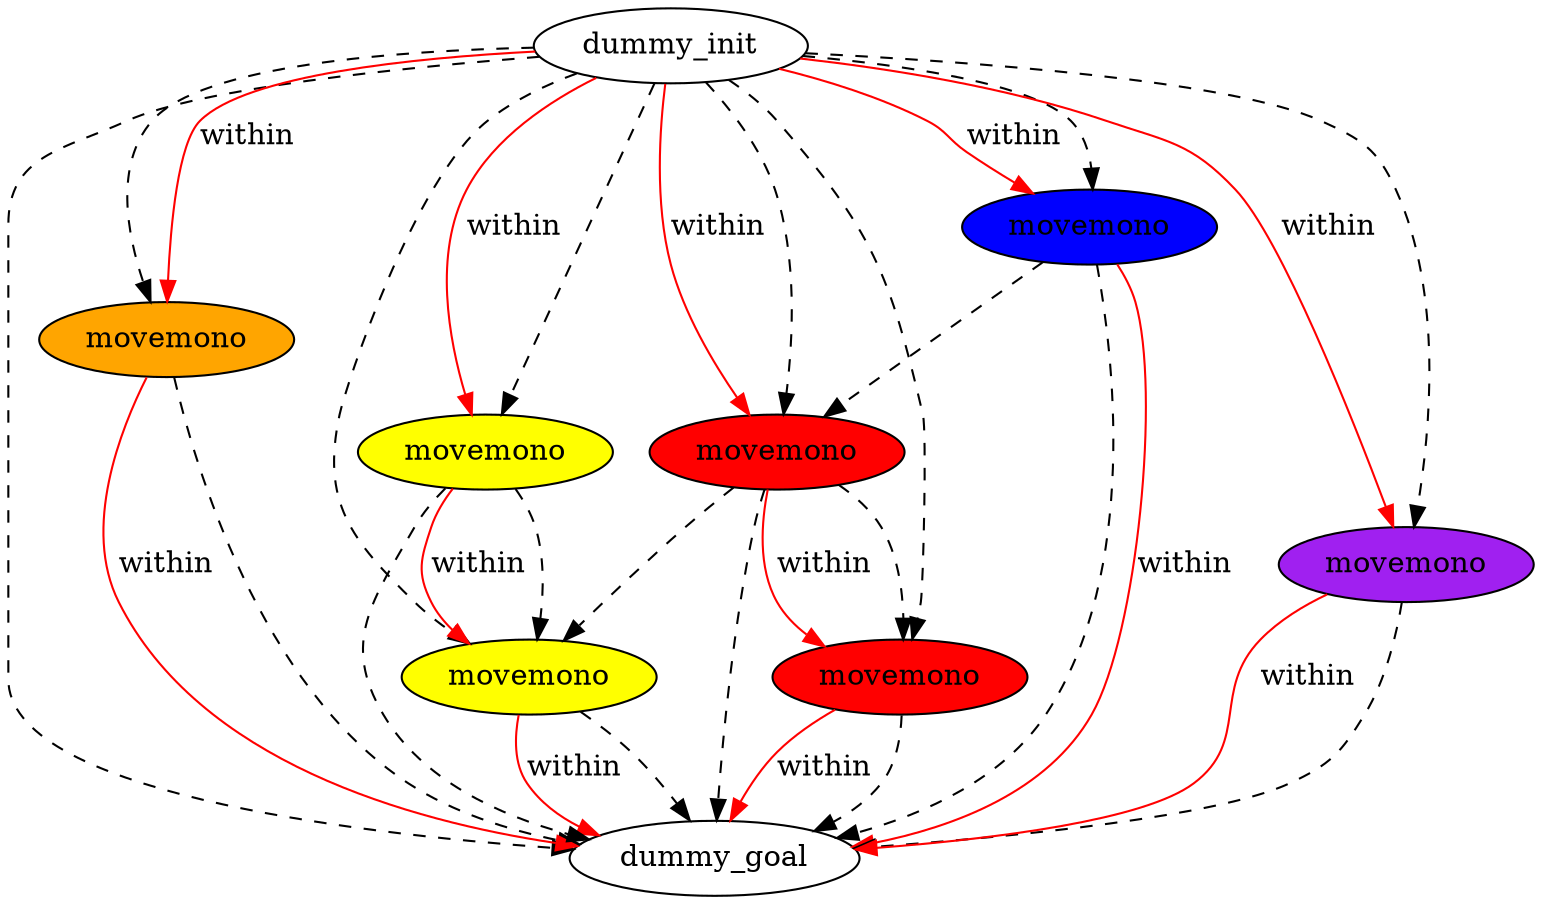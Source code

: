 digraph {
	"058da772-bf00-4828-d3d2-bac1c8002115" [label=dummy_init fillcolor=white style=filled]
	"a8743aeb-895a-b1db-7256-1b06ab07a850" [label=dummy_goal fillcolor=white style=filled]
	"ceb9b2d7-9ec3-2768-a839-0174f0ba0b6c" [label=movemono fillcolor=orange style=filled]
	"70b2816e-cfd0-54c3-ffef-5032a6f88cb3" [label=movemono fillcolor=yellow style=filled]
	"9e451c2d-3a75-5327-83dc-77252869af8e" [label=movemono fillcolor=yellow style=filled]
	"6f41a006-0e50-1283-62c3-3c8c6aa092fd" [label=movemono fillcolor=red style=filled]
	"d9352ae3-d5a3-4fa6-1529-b1c6e03ff8c9" [label=movemono fillcolor=red style=filled]
	"037e847e-a108-0788-60bd-6ce256acf095" [label=movemono fillcolor=blue style=filled]
	"3ad7b08b-29fa-a1d0-84a9-d86749340b37" [label=movemono fillcolor=purple style=filled]
	"058da772-bf00-4828-d3d2-bac1c8002115" -> "9e451c2d-3a75-5327-83dc-77252869af8e" [color=black style=dashed]
	"9e451c2d-3a75-5327-83dc-77252869af8e" -> "a8743aeb-895a-b1db-7256-1b06ab07a850" [color=black style=dashed]
	"058da772-bf00-4828-d3d2-bac1c8002115" -> "ceb9b2d7-9ec3-2768-a839-0174f0ba0b6c" [color=black style=dashed]
	"70b2816e-cfd0-54c3-ffef-5032a6f88cb3" -> "a8743aeb-895a-b1db-7256-1b06ab07a850" [color=black style=dashed]
	"ceb9b2d7-9ec3-2768-a839-0174f0ba0b6c" -> "a8743aeb-895a-b1db-7256-1b06ab07a850" [color=black style=dashed]
	"058da772-bf00-4828-d3d2-bac1c8002115" -> "70b2816e-cfd0-54c3-ffef-5032a6f88cb3" [color=black style=dashed]
	"058da772-bf00-4828-d3d2-bac1c8002115" -> "a8743aeb-895a-b1db-7256-1b06ab07a850" [color=black style=dashed]
	"037e847e-a108-0788-60bd-6ce256acf095" -> "a8743aeb-895a-b1db-7256-1b06ab07a850" [color=black style=dashed]
	"058da772-bf00-4828-d3d2-bac1c8002115" -> "037e847e-a108-0788-60bd-6ce256acf095" [color=black style=dashed]
	"d9352ae3-d5a3-4fa6-1529-b1c6e03ff8c9" -> "6f41a006-0e50-1283-62c3-3c8c6aa092fd" [color=black style=dashed]
	"3ad7b08b-29fa-a1d0-84a9-d86749340b37" -> "a8743aeb-895a-b1db-7256-1b06ab07a850" [color=black style=dashed]
	"9e451c2d-3a75-5327-83dc-77252869af8e" -> "70b2816e-cfd0-54c3-ffef-5032a6f88cb3" [color=black style=dashed]
	"058da772-bf00-4828-d3d2-bac1c8002115" -> "3ad7b08b-29fa-a1d0-84a9-d86749340b37" [color=black style=dashed]
	"058da772-bf00-4828-d3d2-bac1c8002115" -> "6f41a006-0e50-1283-62c3-3c8c6aa092fd" [color=black style=dashed]
	"6f41a006-0e50-1283-62c3-3c8c6aa092fd" -> "a8743aeb-895a-b1db-7256-1b06ab07a850" [color=black style=dashed]
	"d9352ae3-d5a3-4fa6-1529-b1c6e03ff8c9" -> "a8743aeb-895a-b1db-7256-1b06ab07a850" [color=black style=dashed]
	"058da772-bf00-4828-d3d2-bac1c8002115" -> "d9352ae3-d5a3-4fa6-1529-b1c6e03ff8c9" [color=black style=dashed]
	"037e847e-a108-0788-60bd-6ce256acf095" -> "d9352ae3-d5a3-4fa6-1529-b1c6e03ff8c9" [color=black style=dashed]
	"d9352ae3-d5a3-4fa6-1529-b1c6e03ff8c9" -> "70b2816e-cfd0-54c3-ffef-5032a6f88cb3" [color=black style=dashed]
	"058da772-bf00-4828-d3d2-bac1c8002115" -> "ceb9b2d7-9ec3-2768-a839-0174f0ba0b6c" [label=within color=red]
	"ceb9b2d7-9ec3-2768-a839-0174f0ba0b6c" -> "a8743aeb-895a-b1db-7256-1b06ab07a850" [label=within color=red]
	"70b2816e-cfd0-54c3-ffef-5032a6f88cb3" -> "a8743aeb-895a-b1db-7256-1b06ab07a850" [label=within color=red]
	"037e847e-a108-0788-60bd-6ce256acf095" -> "a8743aeb-895a-b1db-7256-1b06ab07a850" [label=within color=red]
	"058da772-bf00-4828-d3d2-bac1c8002115" -> "d9352ae3-d5a3-4fa6-1529-b1c6e03ff8c9" [label=within color=red]
	"6f41a006-0e50-1283-62c3-3c8c6aa092fd" -> "a8743aeb-895a-b1db-7256-1b06ab07a850" [label=within color=red]
	"058da772-bf00-4828-d3d2-bac1c8002115" -> "3ad7b08b-29fa-a1d0-84a9-d86749340b37" [label=within color=red]
	"9e451c2d-3a75-5327-83dc-77252869af8e" -> "70b2816e-cfd0-54c3-ffef-5032a6f88cb3" [label=within color=red]
	"d9352ae3-d5a3-4fa6-1529-b1c6e03ff8c9" -> "6f41a006-0e50-1283-62c3-3c8c6aa092fd" [label=within color=red]
	"058da772-bf00-4828-d3d2-bac1c8002115" -> "037e847e-a108-0788-60bd-6ce256acf095" [label=within color=red]
	"3ad7b08b-29fa-a1d0-84a9-d86749340b37" -> "a8743aeb-895a-b1db-7256-1b06ab07a850" [label=within color=red]
	"058da772-bf00-4828-d3d2-bac1c8002115" -> "9e451c2d-3a75-5327-83dc-77252869af8e" [label=within color=red]
}
